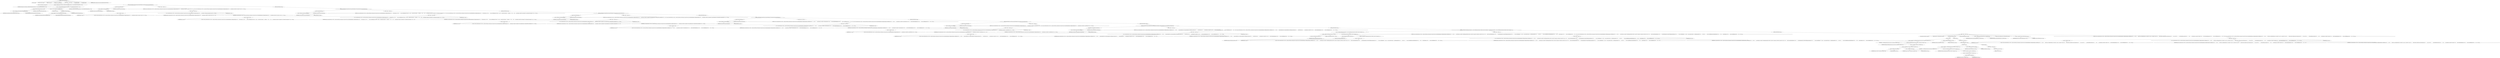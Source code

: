 digraph "createAttributeSetter" {  
"1987" [label = <(METHOD,createAttributeSetter)<SUB>936</SUB>> ]
"1988" [label = <(PARAM,this)<SUB>936</SUB>> ]
"1989" [label = <(PARAM,final Method m)<SUB>936</SUB>> ]
"1990" [label = <(PARAM,Class arg)<SUB>937</SUB>> ]
"1991" [label = <(PARAM,final String attrName)<SUB>938</SUB>> ]
"1992" [label = <(BLOCK,&lt;empty&gt;,&lt;empty&gt;)<SUB>938</SUB>> ]
"1993" [label = <(LOCAL,Class reflectedArg: java.lang.Class)> ]
"1994" [label = <(&lt;operator&gt;.assignment,Class reflectedArg = PRIMITIVE_TYPE_MAP.containsKey(arg) ? (Class) PRIMITIVE_TYPE_MAP.get(arg) : arg)<SUB>941</SUB>> ]
"1995" [label = <(IDENTIFIER,reflectedArg,Class reflectedArg = PRIMITIVE_TYPE_MAP.containsKey(arg) ? (Class) PRIMITIVE_TYPE_MAP.get(arg) : arg)<SUB>941</SUB>> ]
"1996" [label = <(&lt;operator&gt;.conditional,PRIMITIVE_TYPE_MAP.containsKey(arg) ? (Class) PRIMITIVE_TYPE_MAP.get(arg) : arg)<SUB>941</SUB>> ]
"1997" [label = <(containsKey,PRIMITIVE_TYPE_MAP.containsKey(arg))<SUB>941</SUB>> ]
"1998" [label = <(&lt;operator&gt;.fieldAccess,IntrospectionHelper.PRIMITIVE_TYPE_MAP)<SUB>941</SUB>> ]
"1999" [label = <(IDENTIFIER,IntrospectionHelper,PRIMITIVE_TYPE_MAP.containsKey(arg))<SUB>941</SUB>> ]
"2000" [label = <(FIELD_IDENTIFIER,PRIMITIVE_TYPE_MAP,PRIMITIVE_TYPE_MAP)<SUB>941</SUB>> ]
"2001" [label = <(IDENTIFIER,arg,PRIMITIVE_TYPE_MAP.containsKey(arg))<SUB>941</SUB>> ]
"2002" [label = <(&lt;operator&gt;.cast,(Class) PRIMITIVE_TYPE_MAP.get(arg))<SUB>942</SUB>> ]
"2003" [label = <(TYPE_REF,Class,Class)<SUB>942</SUB>> ]
"2004" [label = <(get,PRIMITIVE_TYPE_MAP.get(arg))<SUB>942</SUB>> ]
"2005" [label = <(&lt;operator&gt;.fieldAccess,IntrospectionHelper.PRIMITIVE_TYPE_MAP)<SUB>942</SUB>> ]
"2006" [label = <(IDENTIFIER,IntrospectionHelper,PRIMITIVE_TYPE_MAP.get(arg))<SUB>942</SUB>> ]
"2007" [label = <(FIELD_IDENTIFIER,PRIMITIVE_TYPE_MAP,PRIMITIVE_TYPE_MAP)<SUB>942</SUB>> ]
"2008" [label = <(IDENTIFIER,arg,PRIMITIVE_TYPE_MAP.get(arg))<SUB>942</SUB>> ]
"2009" [label = <(IDENTIFIER,arg,PRIMITIVE_TYPE_MAP.containsKey(arg) ? (Class) PRIMITIVE_TYPE_MAP.get(arg) : arg)<SUB>942</SUB>> ]
"2010" [label = <(CONTROL_STRUCTURE,if (java.lang.String.class.equals(reflectedArg)),if (java.lang.String.class.equals(reflectedArg)))<SUB>945</SUB>> ]
"2011" [label = <(equals,this.equals(reflectedArg))<SUB>945</SUB>> ]
"2012" [label = <(&lt;operator&gt;.fieldAccess,java.lang.String.class)<SUB>945</SUB>> ]
"2013" [label = <(IDENTIFIER,java.lang.String,this.equals(reflectedArg))<SUB>945</SUB>> ]
"2014" [label = <(FIELD_IDENTIFIER,class,class)<SUB>945</SUB>> ]
"2015" [label = <(IDENTIFIER,reflectedArg,this.equals(reflectedArg))<SUB>945</SUB>> ]
"2016" [label = <(BLOCK,&lt;empty&gt;,&lt;empty&gt;)<SUB>945</SUB>> ]
"2017" [label = <(RETURN,return new AttributeSetter(m) {\012\012    public void set(Project p, Object parent, String value) throws InvocationTargetException, IllegalAccessException {\012        m.invoke(parent, (Object[]) (new String[] { value }));\012    }\012};,return new AttributeSetter(m) {\012\012    public void set(Project p, Object parent, String value) throws InvocationTargetException, IllegalAccessException {\012        m.invoke(parent, (Object[]) (new String[] { value }));\012    }\012};)<SUB>946</SUB>> ]
"2018" [label = <(BLOCK,&lt;empty&gt;,&lt;empty&gt;)<SUB>946</SUB>> ]
"2019" [label = <(&lt;operator&gt;.assignment,&lt;empty&gt;)> ]
"2020" [label = <(IDENTIFIER,$obj33,&lt;empty&gt;)> ]
"2021" [label = <(&lt;operator&gt;.alloc,new AttributeSetter(m) {\012\012    public void set(Project p, Object parent, String value) throws InvocationTargetException, IllegalAccessException {\012        m.invoke(parent, (Object[]) (new String[] { value }));\012    }\012})<SUB>946</SUB>> ]
"2022" [label = <(&lt;init&gt;,new AttributeSetter(m) {\012\012    public void set(Project p, Object parent, String value) throws InvocationTargetException, IllegalAccessException {\012        m.invoke(parent, (Object[]) (new String[] { value }));\012    }\012})<SUB>946</SUB>> ]
"2023" [label = <(IDENTIFIER,$obj33,new AttributeSetter(m) {\012\012    public void set(Project p, Object parent, String value) throws InvocationTargetException, IllegalAccessException {\012        m.invoke(parent, (Object[]) (new String[] { value }));\012    }\012})> ]
"2024" [label = <(IDENTIFIER,m,new AttributeSetter(m) {\012\012    public void set(Project p, Object parent, String value) throws InvocationTargetException, IllegalAccessException {\012        m.invoke(parent, (Object[]) (new String[] { value }));\012    }\012})<SUB>946</SUB>> ]
"2025" [label = <(IDENTIFIER,$obj33,&lt;empty&gt;)> ]
"2026" [label = <(CONTROL_STRUCTURE,else,else)<SUB>953</SUB>> ]
"2027" [label = <(CONTROL_STRUCTURE,if (java.lang.Character.class.equals(reflectedArg)),if (java.lang.Character.class.equals(reflectedArg)))<SUB>953</SUB>> ]
"2028" [label = <(equals,this.equals(reflectedArg))<SUB>953</SUB>> ]
"2029" [label = <(&lt;operator&gt;.fieldAccess,java.lang.Character.class)<SUB>953</SUB>> ]
"2030" [label = <(IDENTIFIER,java.lang.Character,this.equals(reflectedArg))<SUB>953</SUB>> ]
"2031" [label = <(FIELD_IDENTIFIER,class,class)<SUB>953</SUB>> ]
"2032" [label = <(IDENTIFIER,reflectedArg,this.equals(reflectedArg))<SUB>953</SUB>> ]
"2033" [label = <(BLOCK,&lt;empty&gt;,&lt;empty&gt;)<SUB>953</SUB>> ]
"2034" [label = <(RETURN,return new AttributeSetter(m) {\012\012    public void set(Project p, Object parent, String value) throws InvocationTargetException, IllegalAccessException {\012        if (value.length() == 0) {\012            throw new BuildException(&quot;The value \&quot;\&quot; is not a &quot; + &quot;legal value for attribute \&quot;&quot; + attrName + &quot;\&quot;&quot;);\012        }\012        m.invoke(parent, (Object[]) (new Character[] { new Character(value.charAt(0)) }));\012    }\012};,return new AttributeSetter(m) {\012\012    public void set(Project p, Object parent, String value) throws InvocationTargetException, IllegalAccessException {\012        if (value.length() == 0) {\012            throw new BuildException(&quot;The value \&quot;\&quot; is not a &quot; + &quot;legal value for attribute \&quot;&quot; + attrName + &quot;\&quot;&quot;);\012        }\012        m.invoke(parent, (Object[]) (new Character[] { new Character(value.charAt(0)) }));\012    }\012};)<SUB>954</SUB>> ]
"2035" [label = <(BLOCK,&lt;empty&gt;,&lt;empty&gt;)<SUB>954</SUB>> ]
"2036" [label = <(&lt;operator&gt;.assignment,&lt;empty&gt;)> ]
"2037" [label = <(IDENTIFIER,$obj34,&lt;empty&gt;)> ]
"2038" [label = <(&lt;operator&gt;.alloc,new AttributeSetter(m) {\012\012    public void set(Project p, Object parent, String value) throws InvocationTargetException, IllegalAccessException {\012        if (value.length() == 0) {\012            throw new BuildException(&quot;The value \&quot;\&quot; is not a &quot; + &quot;legal value for attribute \&quot;&quot; + attrName + &quot;\&quot;&quot;);\012        }\012        m.invoke(parent, (Object[]) (new Character[] { new Character(value.charAt(0)) }));\012    }\012})<SUB>954</SUB>> ]
"2039" [label = <(&lt;init&gt;,new AttributeSetter(m) {\012\012    public void set(Project p, Object parent, String value) throws InvocationTargetException, IllegalAccessException {\012        if (value.length() == 0) {\012            throw new BuildException(&quot;The value \&quot;\&quot; is not a &quot; + &quot;legal value for attribute \&quot;&quot; + attrName + &quot;\&quot;&quot;);\012        }\012        m.invoke(parent, (Object[]) (new Character[] { new Character(value.charAt(0)) }));\012    }\012})<SUB>954</SUB>> ]
"2040" [label = <(IDENTIFIER,$obj34,new AttributeSetter(m) {\012\012    public void set(Project p, Object parent, String value) throws InvocationTargetException, IllegalAccessException {\012        if (value.length() == 0) {\012            throw new BuildException(&quot;The value \&quot;\&quot; is not a &quot; + &quot;legal value for attribute \&quot;&quot; + attrName + &quot;\&quot;&quot;);\012        }\012        m.invoke(parent, (Object[]) (new Character[] { new Character(value.charAt(0)) }));\012    }\012})> ]
"2041" [label = <(IDENTIFIER,m,new AttributeSetter(m) {\012\012    public void set(Project p, Object parent, String value) throws InvocationTargetException, IllegalAccessException {\012        if (value.length() == 0) {\012            throw new BuildException(&quot;The value \&quot;\&quot; is not a &quot; + &quot;legal value for attribute \&quot;&quot; + attrName + &quot;\&quot;&quot;);\012        }\012        m.invoke(parent, (Object[]) (new Character[] { new Character(value.charAt(0)) }));\012    }\012})<SUB>954</SUB>> ]
"2042" [label = <(IDENTIFIER,$obj34,&lt;empty&gt;)> ]
"2043" [label = <(CONTROL_STRUCTURE,else,else)<SUB>967</SUB>> ]
"2044" [label = <(CONTROL_STRUCTURE,if (java.lang.Boolean.class.equals(reflectedArg)),if (java.lang.Boolean.class.equals(reflectedArg)))<SUB>967</SUB>> ]
"2045" [label = <(equals,this.equals(reflectedArg))<SUB>967</SUB>> ]
"2046" [label = <(&lt;operator&gt;.fieldAccess,java.lang.Boolean.class)<SUB>967</SUB>> ]
"2047" [label = <(IDENTIFIER,java.lang.Boolean,this.equals(reflectedArg))<SUB>967</SUB>> ]
"2048" [label = <(FIELD_IDENTIFIER,class,class)<SUB>967</SUB>> ]
"2049" [label = <(IDENTIFIER,reflectedArg,this.equals(reflectedArg))<SUB>967</SUB>> ]
"2050" [label = <(BLOCK,&lt;empty&gt;,&lt;empty&gt;)<SUB>967</SUB>> ]
"2051" [label = <(RETURN,return new AttributeSetter(m) {\012\012    public void set(Project p, Object parent, String value) throws InvocationTargetException, IllegalAccessException {\012        m.invoke(parent, (Object[]) (new Boolean[] { Project.toBoolean(value) ? Boolean.TRUE : Boolean.FALSE }));\012    }\012};,return new AttributeSetter(m) {\012\012    public void set(Project p, Object parent, String value) throws InvocationTargetException, IllegalAccessException {\012        m.invoke(parent, (Object[]) (new Boolean[] { Project.toBoolean(value) ? Boolean.TRUE : Boolean.FALSE }));\012    }\012};)<SUB>968</SUB>> ]
"2052" [label = <(BLOCK,&lt;empty&gt;,&lt;empty&gt;)<SUB>968</SUB>> ]
"2053" [label = <(&lt;operator&gt;.assignment,&lt;empty&gt;)> ]
"2054" [label = <(IDENTIFIER,$obj35,&lt;empty&gt;)> ]
"2055" [label = <(&lt;operator&gt;.alloc,new AttributeSetter(m) {\012\012    public void set(Project p, Object parent, String value) throws InvocationTargetException, IllegalAccessException {\012        m.invoke(parent, (Object[]) (new Boolean[] { Project.toBoolean(value) ? Boolean.TRUE : Boolean.FALSE }));\012    }\012})<SUB>968</SUB>> ]
"2056" [label = <(&lt;init&gt;,new AttributeSetter(m) {\012\012    public void set(Project p, Object parent, String value) throws InvocationTargetException, IllegalAccessException {\012        m.invoke(parent, (Object[]) (new Boolean[] { Project.toBoolean(value) ? Boolean.TRUE : Boolean.FALSE }));\012    }\012})<SUB>968</SUB>> ]
"2057" [label = <(IDENTIFIER,$obj35,new AttributeSetter(m) {\012\012    public void set(Project p, Object parent, String value) throws InvocationTargetException, IllegalAccessException {\012        m.invoke(parent, (Object[]) (new Boolean[] { Project.toBoolean(value) ? Boolean.TRUE : Boolean.FALSE }));\012    }\012})> ]
"2058" [label = <(IDENTIFIER,m,new AttributeSetter(m) {\012\012    public void set(Project p, Object parent, String value) throws InvocationTargetException, IllegalAccessException {\012        m.invoke(parent, (Object[]) (new Boolean[] { Project.toBoolean(value) ? Boolean.TRUE : Boolean.FALSE }));\012    }\012})<SUB>968</SUB>> ]
"2059" [label = <(IDENTIFIER,$obj35,&lt;empty&gt;)> ]
"2060" [label = <(CONTROL_STRUCTURE,else,else)<SUB>977</SUB>> ]
"2061" [label = <(CONTROL_STRUCTURE,if (java.lang.Class.class.equals(reflectedArg)),if (java.lang.Class.class.equals(reflectedArg)))<SUB>977</SUB>> ]
"2062" [label = <(equals,this.equals(reflectedArg))<SUB>977</SUB>> ]
"2063" [label = <(&lt;operator&gt;.fieldAccess,java.lang.Class.class)<SUB>977</SUB>> ]
"2064" [label = <(IDENTIFIER,java.lang.Class,this.equals(reflectedArg))<SUB>977</SUB>> ]
"2065" [label = <(FIELD_IDENTIFIER,class,class)<SUB>977</SUB>> ]
"2066" [label = <(IDENTIFIER,reflectedArg,this.equals(reflectedArg))<SUB>977</SUB>> ]
"2067" [label = <(BLOCK,&lt;empty&gt;,&lt;empty&gt;)<SUB>977</SUB>> ]
"2068" [label = <(RETURN,return new AttributeSetter(m) {\012\012    public void set(Project p, Object parent, String value) throws InvocationTargetException, IllegalAccessException, BuildException {\012        try {\012            m.invoke(parent, new Object[] { Class.forName(value) });\012        } catch (ClassNotFoundException ce) {\012            throw new BuildException(ce);\012        }\012    }\012};,return new AttributeSetter(m) {\012\012    public void set(Project p, Object parent, String value) throws InvocationTargetException, IllegalAccessException, BuildException {\012        try {\012            m.invoke(parent, new Object[] { Class.forName(value) });\012        } catch (ClassNotFoundException ce) {\012            throw new BuildException(ce);\012        }\012    }\012};)<SUB>978</SUB>> ]
"2069" [label = <(BLOCK,&lt;empty&gt;,&lt;empty&gt;)<SUB>978</SUB>> ]
"2070" [label = <(&lt;operator&gt;.assignment,&lt;empty&gt;)> ]
"2071" [label = <(IDENTIFIER,$obj36,&lt;empty&gt;)> ]
"2072" [label = <(&lt;operator&gt;.alloc,new AttributeSetter(m) {\012\012    public void set(Project p, Object parent, String value) throws InvocationTargetException, IllegalAccessException, BuildException {\012        try {\012            m.invoke(parent, new Object[] { Class.forName(value) });\012        } catch (ClassNotFoundException ce) {\012            throw new BuildException(ce);\012        }\012    }\012})<SUB>978</SUB>> ]
"2073" [label = <(&lt;init&gt;,new AttributeSetter(m) {\012\012    public void set(Project p, Object parent, String value) throws InvocationTargetException, IllegalAccessException, BuildException {\012        try {\012            m.invoke(parent, new Object[] { Class.forName(value) });\012        } catch (ClassNotFoundException ce) {\012            throw new BuildException(ce);\012        }\012    }\012})<SUB>978</SUB>> ]
"2074" [label = <(IDENTIFIER,$obj36,new AttributeSetter(m) {\012\012    public void set(Project p, Object parent, String value) throws InvocationTargetException, IllegalAccessException, BuildException {\012        try {\012            m.invoke(parent, new Object[] { Class.forName(value) });\012        } catch (ClassNotFoundException ce) {\012            throw new BuildException(ce);\012        }\012    }\012})> ]
"2075" [label = <(IDENTIFIER,m,new AttributeSetter(m) {\012\012    public void set(Project p, Object parent, String value) throws InvocationTargetException, IllegalAccessException, BuildException {\012        try {\012            m.invoke(parent, new Object[] { Class.forName(value) });\012        } catch (ClassNotFoundException ce) {\012            throw new BuildException(ce);\012        }\012    }\012})<SUB>978</SUB>> ]
"2076" [label = <(IDENTIFIER,$obj36,&lt;empty&gt;)> ]
"2077" [label = <(CONTROL_STRUCTURE,else,else)<SUB>989</SUB>> ]
"2078" [label = <(CONTROL_STRUCTURE,if (java.io.File.class.equals(reflectedArg)),if (java.io.File.class.equals(reflectedArg)))<SUB>989</SUB>> ]
"2079" [label = <(equals,this.equals(reflectedArg))<SUB>989</SUB>> ]
"2080" [label = <(&lt;operator&gt;.fieldAccess,java.io.File.class)<SUB>989</SUB>> ]
"2081" [label = <(IDENTIFIER,java.io.File,this.equals(reflectedArg))<SUB>989</SUB>> ]
"2082" [label = <(FIELD_IDENTIFIER,class,class)<SUB>989</SUB>> ]
"2083" [label = <(IDENTIFIER,reflectedArg,this.equals(reflectedArg))<SUB>989</SUB>> ]
"2084" [label = <(BLOCK,&lt;empty&gt;,&lt;empty&gt;)<SUB>989</SUB>> ]
"2085" [label = <(RETURN,return new AttributeSetter(m) {\012\012    public void set(Project p, Object parent, String value) throws InvocationTargetException, IllegalAccessException {\012        m.invoke(parent, new Object[] { p.resolveFile(value) });\012    }\012};,return new AttributeSetter(m) {\012\012    public void set(Project p, Object parent, String value) throws InvocationTargetException, IllegalAccessException {\012        m.invoke(parent, new Object[] { p.resolveFile(value) });\012    }\012};)<SUB>990</SUB>> ]
"2086" [label = <(BLOCK,&lt;empty&gt;,&lt;empty&gt;)<SUB>990</SUB>> ]
"2087" [label = <(&lt;operator&gt;.assignment,&lt;empty&gt;)> ]
"2088" [label = <(IDENTIFIER,$obj37,&lt;empty&gt;)> ]
"2089" [label = <(&lt;operator&gt;.alloc,new AttributeSetter(m) {\012\012    public void set(Project p, Object parent, String value) throws InvocationTargetException, IllegalAccessException {\012        m.invoke(parent, new Object[] { p.resolveFile(value) });\012    }\012})<SUB>990</SUB>> ]
"2090" [label = <(&lt;init&gt;,new AttributeSetter(m) {\012\012    public void set(Project p, Object parent, String value) throws InvocationTargetException, IllegalAccessException {\012        m.invoke(parent, new Object[] { p.resolveFile(value) });\012    }\012})<SUB>990</SUB>> ]
"2091" [label = <(IDENTIFIER,$obj37,new AttributeSetter(m) {\012\012    public void set(Project p, Object parent, String value) throws InvocationTargetException, IllegalAccessException {\012        m.invoke(parent, new Object[] { p.resolveFile(value) });\012    }\012})> ]
"2092" [label = <(IDENTIFIER,m,new AttributeSetter(m) {\012\012    public void set(Project p, Object parent, String value) throws InvocationTargetException, IllegalAccessException {\012        m.invoke(parent, new Object[] { p.resolveFile(value) });\012    }\012})<SUB>990</SUB>> ]
"2093" [label = <(IDENTIFIER,$obj37,&lt;empty&gt;)> ]
"2094" [label = <(CONTROL_STRUCTURE,else,else)<SUB>997</SUB>> ]
"2095" [label = <(CONTROL_STRUCTURE,if (EnumeratedAttribute.class.isAssignableFrom(reflectedArg)),if (EnumeratedAttribute.class.isAssignableFrom(reflectedArg)))<SUB>997</SUB>> ]
"2096" [label = <(isAssignableFrom,isAssignableFrom(reflectedArg))<SUB>997</SUB>> ]
"2097" [label = <(&lt;operator&gt;.fieldAccess,EnumeratedAttribute.class)<SUB>997</SUB>> ]
"2098" [label = <(IDENTIFIER,EnumeratedAttribute,isAssignableFrom(reflectedArg))<SUB>997</SUB>> ]
"2099" [label = <(FIELD_IDENTIFIER,class,class)<SUB>997</SUB>> ]
"2100" [label = <(IDENTIFIER,reflectedArg,isAssignableFrom(reflectedArg))<SUB>997</SUB>> ]
"2101" [label = <(BLOCK,&lt;empty&gt;,&lt;empty&gt;)<SUB>997</SUB>> ]
"2102" [label = <(RETURN,return new AttributeSetter(m) {\012\012    public void set(Project p, Object parent, String value) throws InvocationTargetException, IllegalAccessException, BuildException {\012        try {\012            EnumeratedAttribute ea = (EnumeratedAttribute) reflectedArg.newInstance();\012            ea.setValue(value);\012            m.invoke(parent, new Object[] { ea });\012        } catch (InstantiationException ie) {\012            throw new BuildException(ie);\012        }\012    }\012};,return new AttributeSetter(m) {\012\012    public void set(Project p, Object parent, String value) throws InvocationTargetException, IllegalAccessException, BuildException {\012        try {\012            EnumeratedAttribute ea = (EnumeratedAttribute) reflectedArg.newInstance();\012            ea.setValue(value);\012            m.invoke(parent, new Object[] { ea });\012        } catch (InstantiationException ie) {\012            throw new BuildException(ie);\012        }\012    }\012};)<SUB>998</SUB>> ]
"2103" [label = <(BLOCK,&lt;empty&gt;,&lt;empty&gt;)<SUB>998</SUB>> ]
"2104" [label = <(&lt;operator&gt;.assignment,&lt;empty&gt;)> ]
"2105" [label = <(IDENTIFIER,$obj38,&lt;empty&gt;)> ]
"2106" [label = <(&lt;operator&gt;.alloc,new AttributeSetter(m) {\012\012    public void set(Project p, Object parent, String value) throws InvocationTargetException, IllegalAccessException, BuildException {\012        try {\012            EnumeratedAttribute ea = (EnumeratedAttribute) reflectedArg.newInstance();\012            ea.setValue(value);\012            m.invoke(parent, new Object[] { ea });\012        } catch (InstantiationException ie) {\012            throw new BuildException(ie);\012        }\012    }\012})<SUB>998</SUB>> ]
"2107" [label = <(&lt;init&gt;,new AttributeSetter(m) {\012\012    public void set(Project p, Object parent, String value) throws InvocationTargetException, IllegalAccessException, BuildException {\012        try {\012            EnumeratedAttribute ea = (EnumeratedAttribute) reflectedArg.newInstance();\012            ea.setValue(value);\012            m.invoke(parent, new Object[] { ea });\012        } catch (InstantiationException ie) {\012            throw new BuildException(ie);\012        }\012    }\012})<SUB>998</SUB>> ]
"2108" [label = <(IDENTIFIER,$obj38,new AttributeSetter(m) {\012\012    public void set(Project p, Object parent, String value) throws InvocationTargetException, IllegalAccessException, BuildException {\012        try {\012            EnumeratedAttribute ea = (EnumeratedAttribute) reflectedArg.newInstance();\012            ea.setValue(value);\012            m.invoke(parent, new Object[] { ea });\012        } catch (InstantiationException ie) {\012            throw new BuildException(ie);\012        }\012    }\012})> ]
"2109" [label = <(IDENTIFIER,m,new AttributeSetter(m) {\012\012    public void set(Project p, Object parent, String value) throws InvocationTargetException, IllegalAccessException, BuildException {\012        try {\012            EnumeratedAttribute ea = (EnumeratedAttribute) reflectedArg.newInstance();\012            ea.setValue(value);\012            m.invoke(parent, new Object[] { ea });\012        } catch (InstantiationException ie) {\012            throw new BuildException(ie);\012        }\012    }\012})<SUB>998</SUB>> ]
"2110" [label = <(IDENTIFIER,$obj38,&lt;empty&gt;)> ]
"2111" [label = <(CONTROL_STRUCTURE,else,else)<SUB>1011</SUB>> ]
"2112" [label = <(CONTROL_STRUCTURE,if (reflectedArg.getSuperclass() != null &amp;&amp; reflectedArg.getSuperclass().getName().equals(&quot;java.lang.Enum&quot;)),if (reflectedArg.getSuperclass() != null &amp;&amp; reflectedArg.getSuperclass().getName().equals(&quot;java.lang.Enum&quot;)))<SUB>1011</SUB>> ]
"2113" [label = <(&lt;operator&gt;.logicalAnd,reflectedArg.getSuperclass() != null &amp;&amp; reflectedArg.getSuperclass().getName().equals(&quot;java.lang.Enum&quot;))<SUB>1011</SUB>> ]
"2114" [label = <(&lt;operator&gt;.notEquals,reflectedArg.getSuperclass() != null)<SUB>1011</SUB>> ]
"2115" [label = <(getSuperclass,reflectedArg.getSuperclass())<SUB>1011</SUB>> ]
"2116" [label = <(IDENTIFIER,reflectedArg,reflectedArg.getSuperclass())<SUB>1011</SUB>> ]
"2117" [label = <(LITERAL,null,reflectedArg.getSuperclass() != null)<SUB>1011</SUB>> ]
"2118" [label = <(equals,reflectedArg.getSuperclass().getName().equals(&quot;java.lang.Enum&quot;))<SUB>1012</SUB>> ]
"2119" [label = <(getName,reflectedArg.getSuperclass().getName())<SUB>1012</SUB>> ]
"2120" [label = <(getSuperclass,reflectedArg.getSuperclass())<SUB>1012</SUB>> ]
"2121" [label = <(IDENTIFIER,reflectedArg,reflectedArg.getSuperclass())<SUB>1012</SUB>> ]
"2122" [label = <(LITERAL,&quot;java.lang.Enum&quot;,reflectedArg.getSuperclass().getName().equals(&quot;java.lang.Enum&quot;))<SUB>1012</SUB>> ]
"2123" [label = <(BLOCK,&lt;empty&gt;,&lt;empty&gt;)<SUB>1012</SUB>> ]
"2124" [label = <(RETURN,return new AttributeSetter(m) {\012\012    public void set(Project p, Object parent, String value) throws InvocationTargetException, IllegalAccessException, BuildException {\012        try {\012            m.invoke(parent, new Object[] { reflectedArg.getMethod(&quot;valueOf&quot;, new Class[] { String.class }).invoke(null, new Object[] { value }) });\012        } catch (InvocationTargetException x) {\012            if (x.getTargetException() instanceof IllegalArgumentException) {\012                throw new BuildException(&quot;'&quot; + value + &quot;' is not a permitted value for &quot; + reflectedArg.getName());\012            } else {\012                throw new BuildException(x.getTargetException());\012            }\012        } catch (Exception x) {\012            throw new BuildException(x);\012        }\012    }\012};,return new AttributeSetter(m) {\012\012    public void set(Project p, Object parent, String value) throws InvocationTargetException, IllegalAccessException, BuildException {\012        try {\012            m.invoke(parent, new Object[] { reflectedArg.getMethod(&quot;valueOf&quot;, new Class[] { String.class }).invoke(null, new Object[] { value }) });\012        } catch (InvocationTargetException x) {\012            if (x.getTargetException() instanceof IllegalArgumentException) {\012                throw new BuildException(&quot;'&quot; + value + &quot;' is not a permitted value for &quot; + reflectedArg.getName());\012            } else {\012                throw new BuildException(x.getTargetException());\012            }\012        } catch (Exception x) {\012            throw new BuildException(x);\012        }\012    }\012};)<SUB>1013</SUB>> ]
"2125" [label = <(BLOCK,&lt;empty&gt;,&lt;empty&gt;)<SUB>1013</SUB>> ]
"2126" [label = <(&lt;operator&gt;.assignment,&lt;empty&gt;)> ]
"2127" [label = <(IDENTIFIER,$obj39,&lt;empty&gt;)> ]
"2128" [label = <(&lt;operator&gt;.alloc,new AttributeSetter(m) {\012\012    public void set(Project p, Object parent, String value) throws InvocationTargetException, IllegalAccessException, BuildException {\012        try {\012            m.invoke(parent, new Object[] { reflectedArg.getMethod(&quot;valueOf&quot;, new Class[] { String.class }).invoke(null, new Object[] { value }) });\012        } catch (InvocationTargetException x) {\012            if (x.getTargetException() instanceof IllegalArgumentException) {\012                throw new BuildException(&quot;'&quot; + value + &quot;' is not a permitted value for &quot; + reflectedArg.getName());\012            } else {\012                throw new BuildException(x.getTargetException());\012            }\012        } catch (Exception x) {\012            throw new BuildException(x);\012        }\012    }\012})<SUB>1013</SUB>> ]
"2129" [label = <(&lt;init&gt;,new AttributeSetter(m) {\012\012    public void set(Project p, Object parent, String value) throws InvocationTargetException, IllegalAccessException, BuildException {\012        try {\012            m.invoke(parent, new Object[] { reflectedArg.getMethod(&quot;valueOf&quot;, new Class[] { String.class }).invoke(null, new Object[] { value }) });\012        } catch (InvocationTargetException x) {\012            if (x.getTargetException() instanceof IllegalArgumentException) {\012                throw new BuildException(&quot;'&quot; + value + &quot;' is not a permitted value for &quot; + reflectedArg.getName());\012            } else {\012                throw new BuildException(x.getTargetException());\012            }\012        } catch (Exception x) {\012            throw new BuildException(x);\012        }\012    }\012})<SUB>1013</SUB>> ]
"2130" [label = <(IDENTIFIER,$obj39,new AttributeSetter(m) {\012\012    public void set(Project p, Object parent, String value) throws InvocationTargetException, IllegalAccessException, BuildException {\012        try {\012            m.invoke(parent, new Object[] { reflectedArg.getMethod(&quot;valueOf&quot;, new Class[] { String.class }).invoke(null, new Object[] { value }) });\012        } catch (InvocationTargetException x) {\012            if (x.getTargetException() instanceof IllegalArgumentException) {\012                throw new BuildException(&quot;'&quot; + value + &quot;' is not a permitted value for &quot; + reflectedArg.getName());\012            } else {\012                throw new BuildException(x.getTargetException());\012            }\012        } catch (Exception x) {\012            throw new BuildException(x);\012        }\012    }\012})> ]
"2131" [label = <(IDENTIFIER,m,new AttributeSetter(m) {\012\012    public void set(Project p, Object parent, String value) throws InvocationTargetException, IllegalAccessException, BuildException {\012        try {\012            m.invoke(parent, new Object[] { reflectedArg.getMethod(&quot;valueOf&quot;, new Class[] { String.class }).invoke(null, new Object[] { value }) });\012        } catch (InvocationTargetException x) {\012            if (x.getTargetException() instanceof IllegalArgumentException) {\012                throw new BuildException(&quot;'&quot; + value + &quot;' is not a permitted value for &quot; + reflectedArg.getName());\012            } else {\012                throw new BuildException(x.getTargetException());\012            }\012        } catch (Exception x) {\012            throw new BuildException(x);\012        }\012    }\012})<SUB>1013</SUB>> ]
"2132" [label = <(IDENTIFIER,$obj39,&lt;empty&gt;)> ]
"2133" [label = <(CONTROL_STRUCTURE,else,else)<SUB>1037</SUB>> ]
"2134" [label = <(BLOCK,&lt;empty&gt;,&lt;empty&gt;)<SUB>1037</SUB>> ]
"2135" [label = <(LOCAL,boolean includeProject: boolean)> ]
"2136" [label = <(LOCAL,Constructor c: java.lang.reflect.Constructor)> ]
"2137" [label = <(CONTROL_STRUCTURE,try,try)<SUB>1040</SUB>> ]
"2138" [label = <(BLOCK,try,try)<SUB>1040</SUB>> ]
"2139" [label = <(&lt;operator&gt;.assignment,c = reflectedArg.getConstructor(new Class[] { Project.class, String.class }))<SUB>1042</SUB>> ]
"2140" [label = <(IDENTIFIER,c,c = reflectedArg.getConstructor(new Class[] { Project.class, String.class }))<SUB>1042</SUB>> ]
"2141" [label = <(getConstructor,reflectedArg.getConstructor(new Class[] { Project.class, String.class }))<SUB>1042</SUB>> ]
"2142" [label = <(IDENTIFIER,reflectedArg,reflectedArg.getConstructor(new Class[] { Project.class, String.class }))<SUB>1042</SUB>> ]
"2143" [label = <(&lt;operator&gt;.arrayInitializer,&lt;operator&gt;.arrayInitializer)<SUB>1042</SUB>> ]
"2144" [label = <(&lt;operator&gt;.arrayInitializer,new Class[] { Project.class, String.class })<SUB>1042</SUB>> ]
"2145" [label = <(&lt;operator&gt;.fieldAccess,Project.class)<SUB>1042</SUB>> ]
"2146" [label = <(IDENTIFIER,Project,new Class[] { Project.class, String.class })<SUB>1042</SUB>> ]
"2147" [label = <(FIELD_IDENTIFIER,class,class)<SUB>1042</SUB>> ]
"2148" [label = <(&lt;operator&gt;.fieldAccess,String.class)<SUB>1042</SUB>> ]
"2149" [label = <(IDENTIFIER,String,new Class[] { Project.class, String.class })<SUB>1042</SUB>> ]
"2150" [label = <(FIELD_IDENTIFIER,class,class)<SUB>1042</SUB>> ]
"2151" [label = <(&lt;operator&gt;.assignment,includeProject = true)<SUB>1043</SUB>> ]
"2152" [label = <(IDENTIFIER,includeProject,includeProject = true)<SUB>1043</SUB>> ]
"2153" [label = <(LITERAL,true,includeProject = true)<SUB>1043</SUB>> ]
"2154" [label = <(BLOCK,catch,catch)> ]
"2155" [label = <(BLOCK,&lt;empty&gt;,&lt;empty&gt;)<SUB>1044</SUB>> ]
"2156" [label = <(CONTROL_STRUCTURE,try,try)<SUB>1046</SUB>> ]
"2157" [label = <(BLOCK,try,try)<SUB>1046</SUB>> ]
"2158" [label = <(&lt;operator&gt;.assignment,c = reflectedArg.getConstructor(new Class[] { String.class }))<SUB>1047</SUB>> ]
"2159" [label = <(IDENTIFIER,c,c = reflectedArg.getConstructor(new Class[] { String.class }))<SUB>1047</SUB>> ]
"2160" [label = <(getConstructor,reflectedArg.getConstructor(new Class[] { String.class }))<SUB>1047</SUB>> ]
"2161" [label = <(IDENTIFIER,reflectedArg,reflectedArg.getConstructor(new Class[] { String.class }))<SUB>1047</SUB>> ]
"2162" [label = <(&lt;operator&gt;.arrayInitializer,&lt;operator&gt;.arrayInitializer)<SUB>1047</SUB>> ]
"2163" [label = <(&lt;operator&gt;.arrayInitializer,new Class[] { String.class })<SUB>1047</SUB>> ]
"2164" [label = <(&lt;operator&gt;.fieldAccess,String.class)<SUB>1047</SUB>> ]
"2165" [label = <(IDENTIFIER,String,new Class[] { String.class })<SUB>1047</SUB>> ]
"2166" [label = <(FIELD_IDENTIFIER,class,class)<SUB>1047</SUB>> ]
"2167" [label = <(&lt;operator&gt;.assignment,includeProject = false)<SUB>1048</SUB>> ]
"2168" [label = <(IDENTIFIER,includeProject,includeProject = false)<SUB>1048</SUB>> ]
"2169" [label = <(LITERAL,false,includeProject = false)<SUB>1048</SUB>> ]
"2170" [label = <(BLOCK,catch,catch)> ]
"2171" [label = <(BLOCK,&lt;empty&gt;,&lt;empty&gt;)<SUB>1049</SUB>> ]
"2172" [label = <(RETURN,return null;,return null;)<SUB>1051</SUB>> ]
"2173" [label = <(LITERAL,null,return null;)<SUB>1051</SUB>> ]
"2174" [label = <(LOCAL,boolean finalIncludeProject: boolean)> ]
"2175" [label = <(&lt;operator&gt;.assignment,boolean finalIncludeProject = includeProject)<SUB>1054</SUB>> ]
"2176" [label = <(IDENTIFIER,finalIncludeProject,boolean finalIncludeProject = includeProject)<SUB>1054</SUB>> ]
"2177" [label = <(IDENTIFIER,includeProject,boolean finalIncludeProject = includeProject)<SUB>1054</SUB>> ]
"2178" [label = <(LOCAL,Constructor finalConstructor: java.lang.reflect.Constructor)> ]
"2179" [label = <(&lt;operator&gt;.assignment,Constructor finalConstructor = c)<SUB>1055</SUB>> ]
"2180" [label = <(IDENTIFIER,finalConstructor,Constructor finalConstructor = c)<SUB>1055</SUB>> ]
"2181" [label = <(IDENTIFIER,c,Constructor finalConstructor = c)<SUB>1055</SUB>> ]
"2182" [label = <(RETURN,return new AttributeSetter(m) {\012\012    public void set(Project p, Object parent, String value) throws InvocationTargetException, IllegalAccessException, BuildException {\012        try {\012            Object[] args = (finalIncludeProject) ? new Object[] { p, value } : new Object[] { value };\012            Object attribute = finalConstructor.newInstance(args);\012            if (p != null) {\012                p.setProjectReference(attribute);\012            }\012            m.invoke(parent, new Object[] { attribute });\012        } catch (InstantiationException ie) {\012            throw new BuildException(ie);\012        }\012    }\012};,return new AttributeSetter(m) {\012\012    public void set(Project p, Object parent, String value) throws InvocationTargetException, IllegalAccessException, BuildException {\012        try {\012            Object[] args = (finalIncludeProject) ? new Object[] { p, value } : new Object[] { value };\012            Object attribute = finalConstructor.newInstance(args);\012            if (p != null) {\012                p.setProjectReference(attribute);\012            }\012            m.invoke(parent, new Object[] { attribute });\012        } catch (InstantiationException ie) {\012            throw new BuildException(ie);\012        }\012    }\012};)<SUB>1057</SUB>> ]
"2183" [label = <(BLOCK,&lt;empty&gt;,&lt;empty&gt;)<SUB>1057</SUB>> ]
"2184" [label = <(&lt;operator&gt;.assignment,&lt;empty&gt;)> ]
"2185" [label = <(IDENTIFIER,$obj40,&lt;empty&gt;)> ]
"2186" [label = <(&lt;operator&gt;.alloc,new AttributeSetter(m) {\012\012    public void set(Project p, Object parent, String value) throws InvocationTargetException, IllegalAccessException, BuildException {\012        try {\012            Object[] args = (finalIncludeProject) ? new Object[] { p, value } : new Object[] { value };\012            Object attribute = finalConstructor.newInstance(args);\012            if (p != null) {\012                p.setProjectReference(attribute);\012            }\012            m.invoke(parent, new Object[] { attribute });\012        } catch (InstantiationException ie) {\012            throw new BuildException(ie);\012        }\012    }\012})<SUB>1057</SUB>> ]
"2187" [label = <(&lt;init&gt;,new AttributeSetter(m) {\012\012    public void set(Project p, Object parent, String value) throws InvocationTargetException, IllegalAccessException, BuildException {\012        try {\012            Object[] args = (finalIncludeProject) ? new Object[] { p, value } : new Object[] { value };\012            Object attribute = finalConstructor.newInstance(args);\012            if (p != null) {\012                p.setProjectReference(attribute);\012            }\012            m.invoke(parent, new Object[] { attribute });\012        } catch (InstantiationException ie) {\012            throw new BuildException(ie);\012        }\012    }\012})<SUB>1057</SUB>> ]
"2188" [label = <(IDENTIFIER,$obj40,new AttributeSetter(m) {\012\012    public void set(Project p, Object parent, String value) throws InvocationTargetException, IllegalAccessException, BuildException {\012        try {\012            Object[] args = (finalIncludeProject) ? new Object[] { p, value } : new Object[] { value };\012            Object attribute = finalConstructor.newInstance(args);\012            if (p != null) {\012                p.setProjectReference(attribute);\012            }\012            m.invoke(parent, new Object[] { attribute });\012        } catch (InstantiationException ie) {\012            throw new BuildException(ie);\012        }\012    }\012})> ]
"2189" [label = <(IDENTIFIER,m,new AttributeSetter(m) {\012\012    public void set(Project p, Object parent, String value) throws InvocationTargetException, IllegalAccessException, BuildException {\012        try {\012            Object[] args = (finalIncludeProject) ? new Object[] { p, value } : new Object[] { value };\012            Object attribute = finalConstructor.newInstance(args);\012            if (p != null) {\012                p.setProjectReference(attribute);\012            }\012            m.invoke(parent, new Object[] { attribute });\012        } catch (InstantiationException ie) {\012            throw new BuildException(ie);\012        }\012    }\012})<SUB>1057</SUB>> ]
"2190" [label = <(IDENTIFIER,$obj40,&lt;empty&gt;)> ]
"2191" [label = <(MODIFIER,PRIVATE)> ]
"2192" [label = <(MODIFIER,VIRTUAL)> ]
"2193" [label = <(METHOD_RETURN,org.apache.tools.ant.IntrospectionHelper$AttributeSetter)<SUB>936</SUB>> ]
  "1987" -> "1988" 
  "1987" -> "1989" 
  "1987" -> "1990" 
  "1987" -> "1991" 
  "1987" -> "1992" 
  "1987" -> "2191" 
  "1987" -> "2192" 
  "1987" -> "2193" 
  "1992" -> "1993" 
  "1992" -> "1994" 
  "1992" -> "2010" 
  "1994" -> "1995" 
  "1994" -> "1996" 
  "1996" -> "1997" 
  "1996" -> "2002" 
  "1996" -> "2009" 
  "1997" -> "1998" 
  "1997" -> "2001" 
  "1998" -> "1999" 
  "1998" -> "2000" 
  "2002" -> "2003" 
  "2002" -> "2004" 
  "2004" -> "2005" 
  "2004" -> "2008" 
  "2005" -> "2006" 
  "2005" -> "2007" 
  "2010" -> "2011" 
  "2010" -> "2016" 
  "2010" -> "2026" 
  "2011" -> "2012" 
  "2011" -> "2015" 
  "2012" -> "2013" 
  "2012" -> "2014" 
  "2016" -> "2017" 
  "2017" -> "2018" 
  "2018" -> "2019" 
  "2018" -> "2022" 
  "2018" -> "2025" 
  "2019" -> "2020" 
  "2019" -> "2021" 
  "2022" -> "2023" 
  "2022" -> "2024" 
  "2026" -> "2027" 
  "2027" -> "2028" 
  "2027" -> "2033" 
  "2027" -> "2043" 
  "2028" -> "2029" 
  "2028" -> "2032" 
  "2029" -> "2030" 
  "2029" -> "2031" 
  "2033" -> "2034" 
  "2034" -> "2035" 
  "2035" -> "2036" 
  "2035" -> "2039" 
  "2035" -> "2042" 
  "2036" -> "2037" 
  "2036" -> "2038" 
  "2039" -> "2040" 
  "2039" -> "2041" 
  "2043" -> "2044" 
  "2044" -> "2045" 
  "2044" -> "2050" 
  "2044" -> "2060" 
  "2045" -> "2046" 
  "2045" -> "2049" 
  "2046" -> "2047" 
  "2046" -> "2048" 
  "2050" -> "2051" 
  "2051" -> "2052" 
  "2052" -> "2053" 
  "2052" -> "2056" 
  "2052" -> "2059" 
  "2053" -> "2054" 
  "2053" -> "2055" 
  "2056" -> "2057" 
  "2056" -> "2058" 
  "2060" -> "2061" 
  "2061" -> "2062" 
  "2061" -> "2067" 
  "2061" -> "2077" 
  "2062" -> "2063" 
  "2062" -> "2066" 
  "2063" -> "2064" 
  "2063" -> "2065" 
  "2067" -> "2068" 
  "2068" -> "2069" 
  "2069" -> "2070" 
  "2069" -> "2073" 
  "2069" -> "2076" 
  "2070" -> "2071" 
  "2070" -> "2072" 
  "2073" -> "2074" 
  "2073" -> "2075" 
  "2077" -> "2078" 
  "2078" -> "2079" 
  "2078" -> "2084" 
  "2078" -> "2094" 
  "2079" -> "2080" 
  "2079" -> "2083" 
  "2080" -> "2081" 
  "2080" -> "2082" 
  "2084" -> "2085" 
  "2085" -> "2086" 
  "2086" -> "2087" 
  "2086" -> "2090" 
  "2086" -> "2093" 
  "2087" -> "2088" 
  "2087" -> "2089" 
  "2090" -> "2091" 
  "2090" -> "2092" 
  "2094" -> "2095" 
  "2095" -> "2096" 
  "2095" -> "2101" 
  "2095" -> "2111" 
  "2096" -> "2097" 
  "2096" -> "2100" 
  "2097" -> "2098" 
  "2097" -> "2099" 
  "2101" -> "2102" 
  "2102" -> "2103" 
  "2103" -> "2104" 
  "2103" -> "2107" 
  "2103" -> "2110" 
  "2104" -> "2105" 
  "2104" -> "2106" 
  "2107" -> "2108" 
  "2107" -> "2109" 
  "2111" -> "2112" 
  "2112" -> "2113" 
  "2112" -> "2123" 
  "2112" -> "2133" 
  "2113" -> "2114" 
  "2113" -> "2118" 
  "2114" -> "2115" 
  "2114" -> "2117" 
  "2115" -> "2116" 
  "2118" -> "2119" 
  "2118" -> "2122" 
  "2119" -> "2120" 
  "2120" -> "2121" 
  "2123" -> "2124" 
  "2124" -> "2125" 
  "2125" -> "2126" 
  "2125" -> "2129" 
  "2125" -> "2132" 
  "2126" -> "2127" 
  "2126" -> "2128" 
  "2129" -> "2130" 
  "2129" -> "2131" 
  "2133" -> "2134" 
  "2134" -> "2135" 
  "2134" -> "2136" 
  "2134" -> "2137" 
  "2134" -> "2174" 
  "2134" -> "2175" 
  "2134" -> "2178" 
  "2134" -> "2179" 
  "2134" -> "2182" 
  "2137" -> "2138" 
  "2137" -> "2154" 
  "2138" -> "2139" 
  "2138" -> "2151" 
  "2139" -> "2140" 
  "2139" -> "2141" 
  "2141" -> "2142" 
  "2141" -> "2143" 
  "2143" -> "2144" 
  "2144" -> "2145" 
  "2144" -> "2148" 
  "2145" -> "2146" 
  "2145" -> "2147" 
  "2148" -> "2149" 
  "2148" -> "2150" 
  "2151" -> "2152" 
  "2151" -> "2153" 
  "2154" -> "2155" 
  "2155" -> "2156" 
  "2156" -> "2157" 
  "2156" -> "2170" 
  "2157" -> "2158" 
  "2157" -> "2167" 
  "2158" -> "2159" 
  "2158" -> "2160" 
  "2160" -> "2161" 
  "2160" -> "2162" 
  "2162" -> "2163" 
  "2163" -> "2164" 
  "2164" -> "2165" 
  "2164" -> "2166" 
  "2167" -> "2168" 
  "2167" -> "2169" 
  "2170" -> "2171" 
  "2171" -> "2172" 
  "2172" -> "2173" 
  "2175" -> "2176" 
  "2175" -> "2177" 
  "2179" -> "2180" 
  "2179" -> "2181" 
  "2182" -> "2183" 
  "2183" -> "2184" 
  "2183" -> "2187" 
  "2183" -> "2190" 
  "2184" -> "2185" 
  "2184" -> "2186" 
  "2187" -> "2188" 
  "2187" -> "2189" 
}
